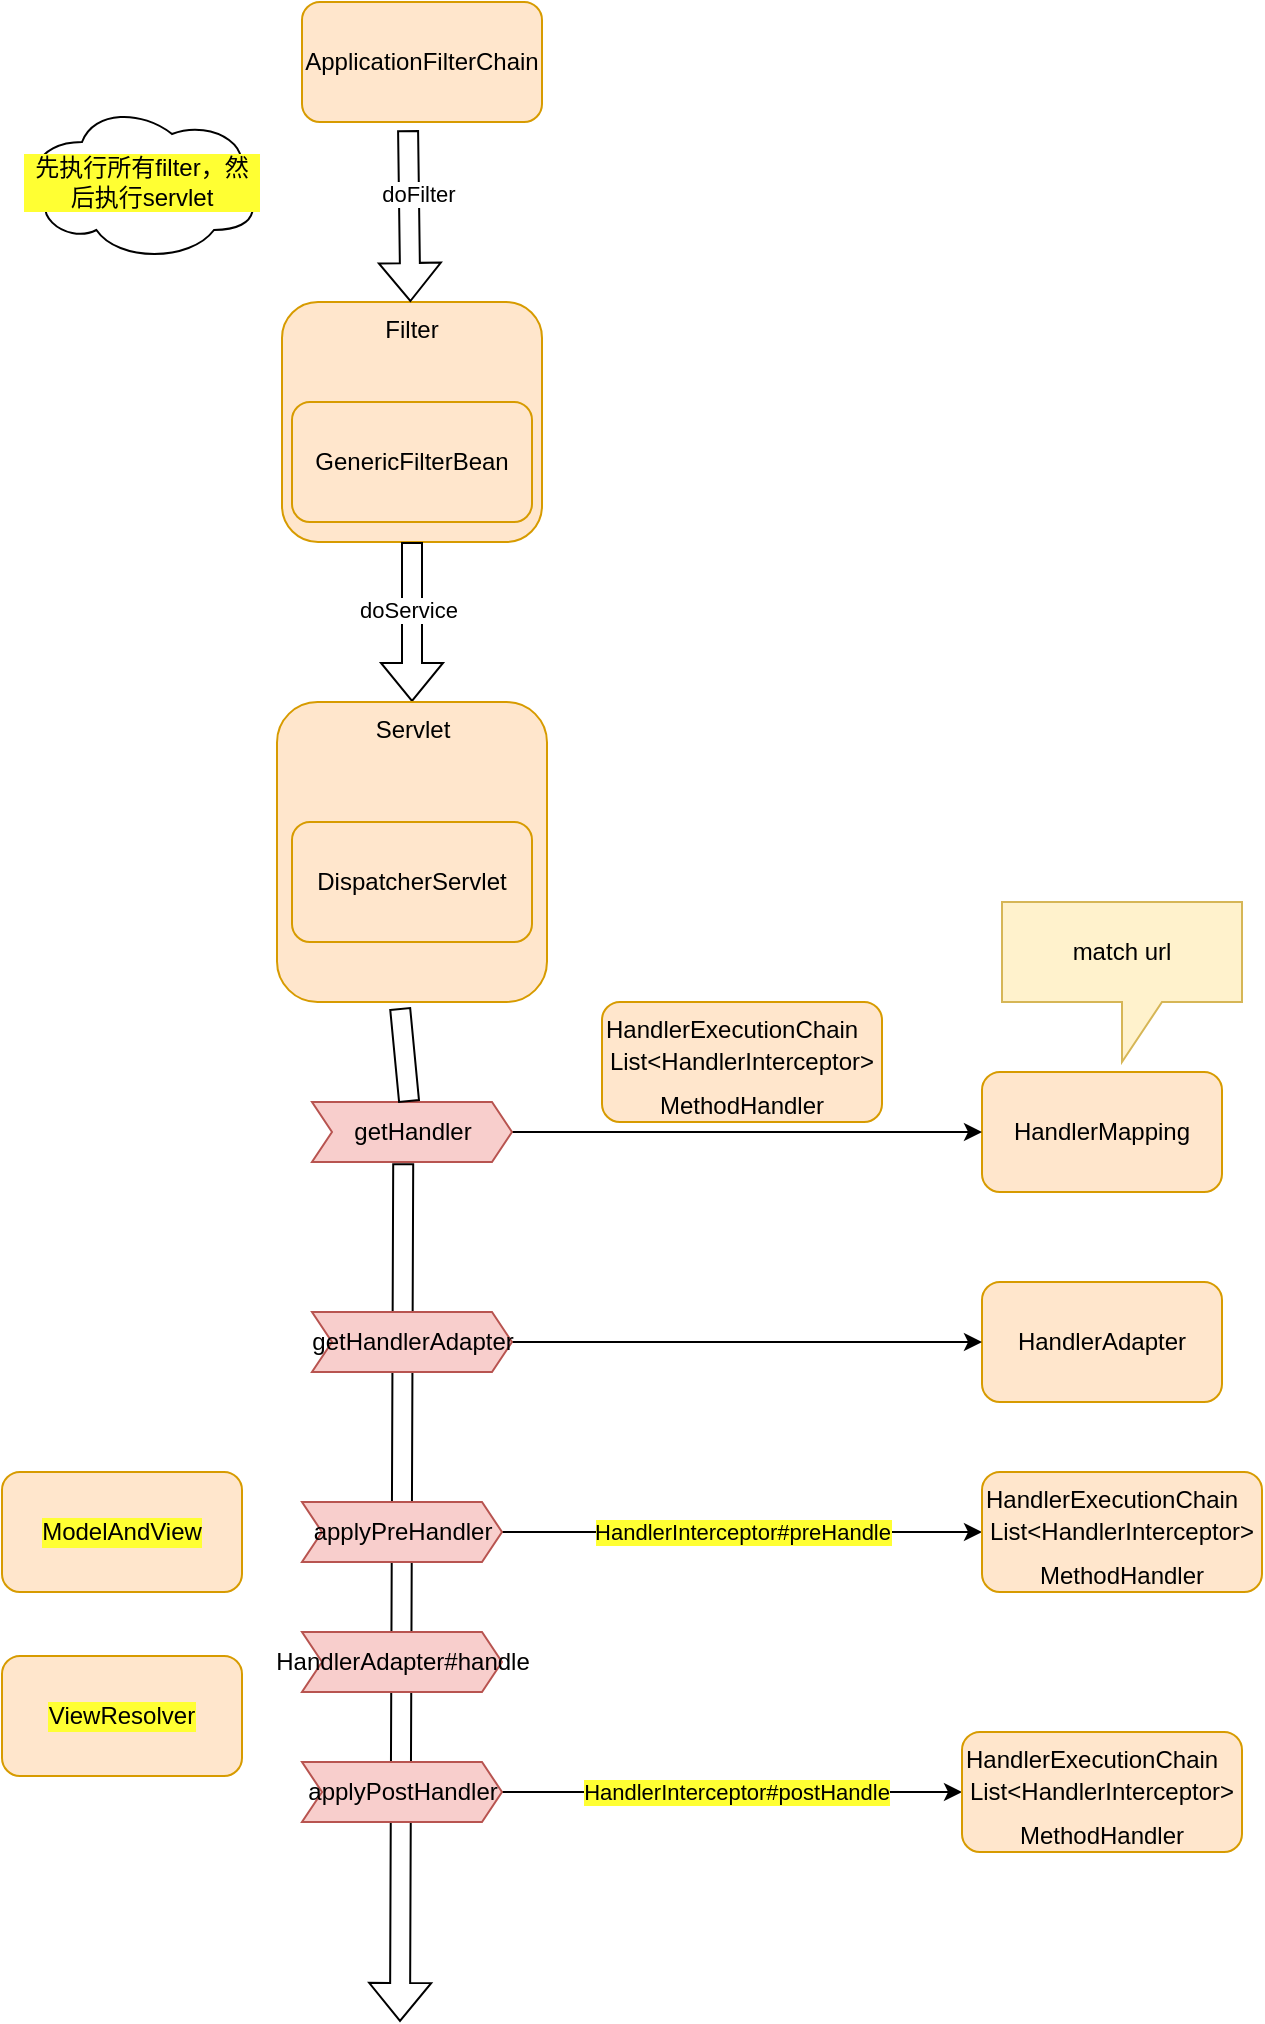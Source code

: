 <mxfile version="16.5.2" type="github">
  <diagram id="no3a6AD8FImvAybm9zhi" name="第 1 页">
    <mxGraphModel dx="946" dy="547" grid="1" gridSize="10" guides="1" tooltips="1" connect="1" arrows="1" fold="1" page="1" pageScale="1" pageWidth="1920" pageHeight="1200" math="0" shadow="0">
      <root>
        <mxCell id="0" />
        <mxCell id="1" parent="0" />
        <mxCell id="IeGFsL89CJ8-nzoH9l4l-1" value="ApplicationFilterChain" style="rounded=1;whiteSpace=wrap;fillColor=#ffe6cc;strokeColor=#d79b00;html=1;" vertex="1" parent="1">
          <mxGeometry x="170" y="110" width="120" height="60" as="geometry" />
        </mxCell>
        <mxCell id="IeGFsL89CJ8-nzoH9l4l-2" value="Filter" style="rounded=1;whiteSpace=wrap;fillColor=#ffe6cc;strokeColor=#d79b00;verticalAlign=top;html=1;" vertex="1" parent="1">
          <mxGeometry x="160" y="260" width="130" height="120" as="geometry" />
        </mxCell>
        <mxCell id="IeGFsL89CJ8-nzoH9l4l-3" value="GenericFilterBean" style="rounded=1;whiteSpace=wrap;fillColor=#ffe6cc;strokeColor=#d79b00;html=1;" vertex="1" parent="1">
          <mxGeometry x="165" y="310" width="120" height="60" as="geometry" />
        </mxCell>
        <mxCell id="IeGFsL89CJ8-nzoH9l4l-4" value="" style="shape=flexArrow;endArrow=classic;rounded=0;exitX=0.442;exitY=1.067;exitDx=0;exitDy=0;exitPerimeter=0;html=1;" edge="1" parent="1" source="IeGFsL89CJ8-nzoH9l4l-1" target="IeGFsL89CJ8-nzoH9l4l-2">
          <mxGeometry width="50" height="50" relative="1" as="geometry">
            <mxPoint x="460" y="460" as="sourcePoint" />
            <mxPoint x="510" y="410" as="targetPoint" />
          </mxGeometry>
        </mxCell>
        <mxCell id="IeGFsL89CJ8-nzoH9l4l-5" value="doFilter" style="edgeLabel;align=center;verticalAlign=middle;resizable=0;points=[];html=1;" vertex="1" connectable="0" parent="IeGFsL89CJ8-nzoH9l4l-4">
          <mxGeometry x="-0.262" y="4" relative="1" as="geometry">
            <mxPoint as="offset" />
          </mxGeometry>
        </mxCell>
        <mxCell id="IeGFsL89CJ8-nzoH9l4l-6" value="" style="shape=flexArrow;endArrow=classic;rounded=0;exitX=0.5;exitY=1;exitDx=0;exitDy=0;html=1;" edge="1" parent="1" source="IeGFsL89CJ8-nzoH9l4l-2" target="IeGFsL89CJ8-nzoH9l4l-7">
          <mxGeometry width="50" height="50" relative="1" as="geometry">
            <mxPoint x="230" y="480" as="sourcePoint" />
            <mxPoint x="225" y="450" as="targetPoint" />
          </mxGeometry>
        </mxCell>
        <mxCell id="IeGFsL89CJ8-nzoH9l4l-10" value="doService" style="edgeLabel;align=center;verticalAlign=middle;resizable=0;points=[];html=1;" vertex="1" connectable="0" parent="IeGFsL89CJ8-nzoH9l4l-6">
          <mxGeometry x="-0.15" y="-2" relative="1" as="geometry">
            <mxPoint as="offset" />
          </mxGeometry>
        </mxCell>
        <mxCell id="IeGFsL89CJ8-nzoH9l4l-7" value="Servlet" style="rounded=1;whiteSpace=wrap;fillColor=#ffe6cc;strokeColor=#d79b00;align=center;verticalAlign=top;html=1;" vertex="1" parent="1">
          <mxGeometry x="157.5" y="460" width="135" height="150" as="geometry" />
        </mxCell>
        <mxCell id="IeGFsL89CJ8-nzoH9l4l-11" value="DispatcherServlet" style="rounded=1;whiteSpace=wrap;fillColor=#ffe6cc;strokeColor=#d79b00;html=1;" vertex="1" parent="1">
          <mxGeometry x="165" y="520" width="120" height="60" as="geometry" />
        </mxCell>
        <mxCell id="IeGFsL89CJ8-nzoH9l4l-12" value="HandlerMapping" style="rounded=1;whiteSpace=wrap;fillColor=#ffe6cc;strokeColor=#d79b00;html=1;" vertex="1" parent="1">
          <mxGeometry x="510" y="645" width="120" height="60" as="geometry" />
        </mxCell>
        <mxCell id="IeGFsL89CJ8-nzoH9l4l-13" value="HandlerAdapter" style="rounded=1;whiteSpace=wrap;fillColor=#ffe6cc;strokeColor=#d79b00;html=1;" vertex="1" parent="1">
          <mxGeometry x="510" y="750" width="120" height="60" as="geometry" />
        </mxCell>
        <mxCell id="IeGFsL89CJ8-nzoH9l4l-15" value="" style="shape=flexArrow;endArrow=classic;rounded=0;exitX=0.456;exitY=1.02;exitDx=0;exitDy=0;exitPerimeter=0;startArrow=none;html=1;" edge="1" parent="1" source="IeGFsL89CJ8-nzoH9l4l-17">
          <mxGeometry width="50" height="50" relative="1" as="geometry">
            <mxPoint x="460" y="680" as="sourcePoint" />
            <mxPoint x="219" y="1120" as="targetPoint" />
          </mxGeometry>
        </mxCell>
        <mxCell id="IeGFsL89CJ8-nzoH9l4l-24" value="" style="edgeStyle=orthogonalEdgeStyle;rounded=0;orthogonalLoop=1;jettySize=auto;html=1;" edge="1" parent="1" source="IeGFsL89CJ8-nzoH9l4l-17" target="IeGFsL89CJ8-nzoH9l4l-12">
          <mxGeometry relative="1" as="geometry" />
        </mxCell>
        <mxCell id="IeGFsL89CJ8-nzoH9l4l-17" value="getHandler" style="shadow=0;dashed=0;align=center;verticalAlign=middle;shape=mxgraph.arrows2.arrow;dy=0;dx=10;notch=10;fillColor=#f8cecc;strokeColor=#b85450;html=1;" vertex="1" parent="1">
          <mxGeometry x="175" y="660" width="100" height="30" as="geometry" />
        </mxCell>
        <mxCell id="IeGFsL89CJ8-nzoH9l4l-18" value="" style="shape=flexArrow;endArrow=none;rounded=0;exitX=0.456;exitY=1.02;exitDx=0;exitDy=0;exitPerimeter=0;html=1;" edge="1" parent="1" source="IeGFsL89CJ8-nzoH9l4l-7" target="IeGFsL89CJ8-nzoH9l4l-17">
          <mxGeometry width="50" height="50" relative="1" as="geometry">
            <mxPoint x="219.06" y="613" as="sourcePoint" />
            <mxPoint x="219" y="900" as="targetPoint" />
          </mxGeometry>
        </mxCell>
        <mxCell id="IeGFsL89CJ8-nzoH9l4l-25" value="" style="group;html=1;" vertex="1" connectable="0" parent="1">
          <mxGeometry x="320" y="610" width="140" height="60" as="geometry" />
        </mxCell>
        <mxCell id="IeGFsL89CJ8-nzoH9l4l-14" value="HandlerExecutionChain" style="rounded=1;whiteSpace=wrap;fillColor=#ffe6cc;strokeColor=#d79b00;verticalAlign=top;align=left;flipH=0;flipV=0;container=0;html=1;" vertex="1" parent="IeGFsL89CJ8-nzoH9l4l-25">
          <mxGeometry width="140" height="60" as="geometry" />
        </mxCell>
        <mxCell id="IeGFsL89CJ8-nzoH9l4l-20" value="List&amp;lt;HandlerInterceptor&amp;gt;" style="text;strokeColor=none;fillColor=none;align=center;verticalAlign=middle;whiteSpace=wrap;rounded=0;container=0;html=1;" vertex="1" parent="IeGFsL89CJ8-nzoH9l4l-25">
          <mxGeometry x="40" y="21.814" width="60" height="16.364" as="geometry" />
        </mxCell>
        <mxCell id="IeGFsL89CJ8-nzoH9l4l-22" value="MethodHandler" style="text;strokeColor=none;fillColor=none;align=center;verticalAlign=middle;whiteSpace=wrap;rounded=0;container=0;html=1;" vertex="1" parent="IeGFsL89CJ8-nzoH9l4l-25">
          <mxGeometry x="40" y="43.636" width="60" height="16.364" as="geometry" />
        </mxCell>
        <mxCell id="IeGFsL89CJ8-nzoH9l4l-28" value="match url" style="shape=callout;whiteSpace=wrap;perimeter=calloutPerimeter;html=1;fillColor=#fff2cc;strokeColor=#d6b656;" vertex="1" parent="1">
          <mxGeometry x="520" y="560" width="120" height="80" as="geometry" />
        </mxCell>
        <mxCell id="IeGFsL89CJ8-nzoH9l4l-30" value="" style="edgeStyle=orthogonalEdgeStyle;rounded=0;orthogonalLoop=1;jettySize=auto;entryX=0;entryY=0.5;entryDx=0;entryDy=0;html=1;" edge="1" parent="1" source="IeGFsL89CJ8-nzoH9l4l-29" target="IeGFsL89CJ8-nzoH9l4l-13">
          <mxGeometry relative="1" as="geometry" />
        </mxCell>
        <mxCell id="IeGFsL89CJ8-nzoH9l4l-29" value="getHandlerAdapter" style="shadow=0;dashed=0;align=center;verticalAlign=middle;shape=mxgraph.arrows2.arrow;dy=0;dx=10;notch=10;fillColor=#f8cecc;strokeColor=#b85450;html=1;" vertex="1" parent="1">
          <mxGeometry x="175" y="765" width="100" height="30" as="geometry" />
        </mxCell>
        <mxCell id="IeGFsL89CJ8-nzoH9l4l-39" value="" style="edgeStyle=orthogonalEdgeStyle;rounded=0;orthogonalLoop=1;jettySize=auto;html=1;" edge="1" parent="1" source="IeGFsL89CJ8-nzoH9l4l-31" target="IeGFsL89CJ8-nzoH9l4l-34">
          <mxGeometry relative="1" as="geometry" />
        </mxCell>
        <mxCell id="IeGFsL89CJ8-nzoH9l4l-41" value="HandlerInterceptor#preHandle" style="edgeLabel;align=center;verticalAlign=middle;resizable=0;points=[];labelBackgroundColor=#FFFF33;html=1;" vertex="1" connectable="0" parent="IeGFsL89CJ8-nzoH9l4l-39">
          <mxGeometry x="-0.425" y="-1" relative="1" as="geometry">
            <mxPoint x="51" y="-1" as="offset" />
          </mxGeometry>
        </mxCell>
        <mxCell id="IeGFsL89CJ8-nzoH9l4l-31" value="applyPreHandler" style="shadow=0;dashed=0;align=center;verticalAlign=middle;shape=mxgraph.arrows2.arrow;dy=0;dx=10;notch=10;fillColor=#f8cecc;strokeColor=#b85450;html=1;" vertex="1" parent="1">
          <mxGeometry x="170" y="860" width="100" height="30" as="geometry" />
        </mxCell>
        <mxCell id="IeGFsL89CJ8-nzoH9l4l-33" value="" style="group;html=1;" vertex="1" connectable="0" parent="1">
          <mxGeometry x="510" y="845" width="140" height="60" as="geometry" />
        </mxCell>
        <mxCell id="IeGFsL89CJ8-nzoH9l4l-34" value="HandlerExecutionChain" style="rounded=1;whiteSpace=wrap;fillColor=#ffe6cc;strokeColor=#d79b00;verticalAlign=top;align=left;flipH=0;flipV=0;container=0;html=1;" vertex="1" parent="IeGFsL89CJ8-nzoH9l4l-33">
          <mxGeometry width="140" height="60" as="geometry" />
        </mxCell>
        <mxCell id="IeGFsL89CJ8-nzoH9l4l-35" value="List&amp;lt;HandlerInterceptor&amp;gt;" style="text;strokeColor=none;fillColor=none;align=center;verticalAlign=middle;whiteSpace=wrap;rounded=0;container=0;html=1;" vertex="1" parent="IeGFsL89CJ8-nzoH9l4l-33">
          <mxGeometry x="40" y="21.814" width="60" height="16.364" as="geometry" />
        </mxCell>
        <mxCell id="IeGFsL89CJ8-nzoH9l4l-36" value="MethodHandler" style="text;strokeColor=none;fillColor=none;align=center;verticalAlign=middle;whiteSpace=wrap;rounded=0;container=0;html=1;" vertex="1" parent="IeGFsL89CJ8-nzoH9l4l-33">
          <mxGeometry x="40" y="43.636" width="60" height="16.364" as="geometry" />
        </mxCell>
        <mxCell id="IeGFsL89CJ8-nzoH9l4l-42" value="HandlerAdapter#handle" style="shadow=0;dashed=0;align=center;verticalAlign=middle;shape=mxgraph.arrows2.arrow;dy=0;dx=10;notch=10;fillColor=#f8cecc;strokeColor=#b85450;html=1;" vertex="1" parent="1">
          <mxGeometry x="170" y="925" width="100" height="30" as="geometry" />
        </mxCell>
        <mxCell id="IeGFsL89CJ8-nzoH9l4l-43" value="" style="edgeStyle=orthogonalEdgeStyle;rounded=0;orthogonalLoop=1;jettySize=auto;html=1;" edge="1" parent="1" source="IeGFsL89CJ8-nzoH9l4l-45" target="IeGFsL89CJ8-nzoH9l4l-47">
          <mxGeometry relative="1" as="geometry" />
        </mxCell>
        <mxCell id="IeGFsL89CJ8-nzoH9l4l-44" value="HandlerInterceptor#postHandle" style="edgeLabel;align=center;verticalAlign=middle;resizable=0;points=[];labelBackgroundColor=#FFFF33;html=1;" vertex="1" connectable="0" parent="IeGFsL89CJ8-nzoH9l4l-43">
          <mxGeometry x="-0.425" y="-1" relative="1" as="geometry">
            <mxPoint x="51" y="-1" as="offset" />
          </mxGeometry>
        </mxCell>
        <mxCell id="IeGFsL89CJ8-nzoH9l4l-45" value="applyPostHandler" style="shadow=0;dashed=0;align=center;verticalAlign=middle;shape=mxgraph.arrows2.arrow;dy=0;dx=10;notch=10;fillColor=#f8cecc;strokeColor=#b85450;html=1;" vertex="1" parent="1">
          <mxGeometry x="170" y="990" width="100" height="30" as="geometry" />
        </mxCell>
        <mxCell id="IeGFsL89CJ8-nzoH9l4l-46" value="" style="group;html=1;" vertex="1" connectable="0" parent="1">
          <mxGeometry x="500" y="975" width="140" height="60" as="geometry" />
        </mxCell>
        <mxCell id="IeGFsL89CJ8-nzoH9l4l-47" value="HandlerExecutionChain" style="rounded=1;whiteSpace=wrap;fillColor=#ffe6cc;strokeColor=#d79b00;verticalAlign=top;align=left;flipH=0;flipV=0;container=0;html=1;" vertex="1" parent="IeGFsL89CJ8-nzoH9l4l-46">
          <mxGeometry width="140" height="60" as="geometry" />
        </mxCell>
        <mxCell id="IeGFsL89CJ8-nzoH9l4l-48" value="List&amp;lt;HandlerInterceptor&amp;gt;" style="text;strokeColor=none;fillColor=none;align=center;verticalAlign=middle;whiteSpace=wrap;rounded=0;container=0;html=1;" vertex="1" parent="IeGFsL89CJ8-nzoH9l4l-46">
          <mxGeometry x="40" y="21.814" width="60" height="16.364" as="geometry" />
        </mxCell>
        <mxCell id="IeGFsL89CJ8-nzoH9l4l-49" value="MethodHandler" style="text;strokeColor=none;fillColor=none;align=center;verticalAlign=middle;whiteSpace=wrap;rounded=0;container=0;html=1;" vertex="1" parent="IeGFsL89CJ8-nzoH9l4l-46">
          <mxGeometry x="40" y="43.636" width="60" height="16.364" as="geometry" />
        </mxCell>
        <mxCell id="IeGFsL89CJ8-nzoH9l4l-51" value="先执行所有filter，然后执行servlet" style="ellipse;shape=cloud;whiteSpace=wrap;html=1;labelBackgroundColor=#FFFF33;" vertex="1" parent="1">
          <mxGeometry x="30" y="160" width="120" height="80" as="geometry" />
        </mxCell>
        <mxCell id="IeGFsL89CJ8-nzoH9l4l-52" value="ModelAndView" style="rounded=1;whiteSpace=wrap;html=1;labelBackgroundColor=#FFFF33;fillColor=#ffe6cc;strokeColor=#d79b00;" vertex="1" parent="1">
          <mxGeometry x="20" y="845" width="120" height="60" as="geometry" />
        </mxCell>
        <mxCell id="IeGFsL89CJ8-nzoH9l4l-53" value="ViewResolver" style="rounded=1;whiteSpace=wrap;html=1;labelBackgroundColor=#FFFF33;fillColor=#ffe6cc;strokeColor=#d79b00;" vertex="1" parent="1">
          <mxGeometry x="20" y="937" width="120" height="60" as="geometry" />
        </mxCell>
      </root>
    </mxGraphModel>
  </diagram>
</mxfile>

